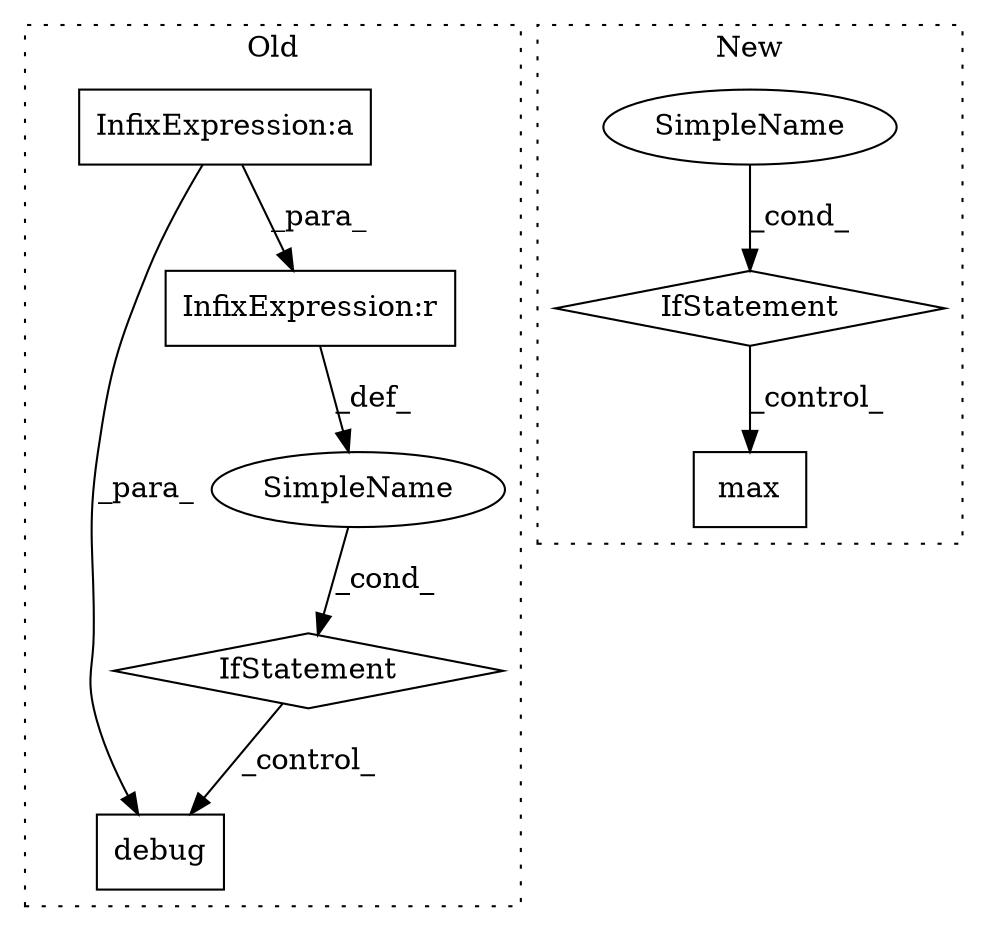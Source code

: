 digraph G {
subgraph cluster0 {
1 [label="debug" a="32" s="2515,2612" l="6,1" shape="box"];
5 [label="IfStatement" a="25" s="2444,2491" l="4,2" shape="diamond"];
6 [label="SimpleName" a="42" s="" l="" shape="ellipse"];
7 [label="InfixExpression:a" a="27" s="2349" l="3" shape="box"];
8 [label="InfixExpression:r" a="27" s="2477" l="4" shape="box"];
label = "Old";
style="dotted";
}
subgraph cluster1 {
2 [label="max" a="32" s="2675,2708" l="4,1" shape="box"];
3 [label="IfStatement" a="25" s="2525,2539" l="4,2" shape="diamond"];
4 [label="SimpleName" a="42" s="" l="" shape="ellipse"];
label = "New";
style="dotted";
}
3 -> 2 [label="_control_"];
4 -> 3 [label="_cond_"];
5 -> 1 [label="_control_"];
6 -> 5 [label="_cond_"];
7 -> 1 [label="_para_"];
7 -> 8 [label="_para_"];
8 -> 6 [label="_def_"];
}